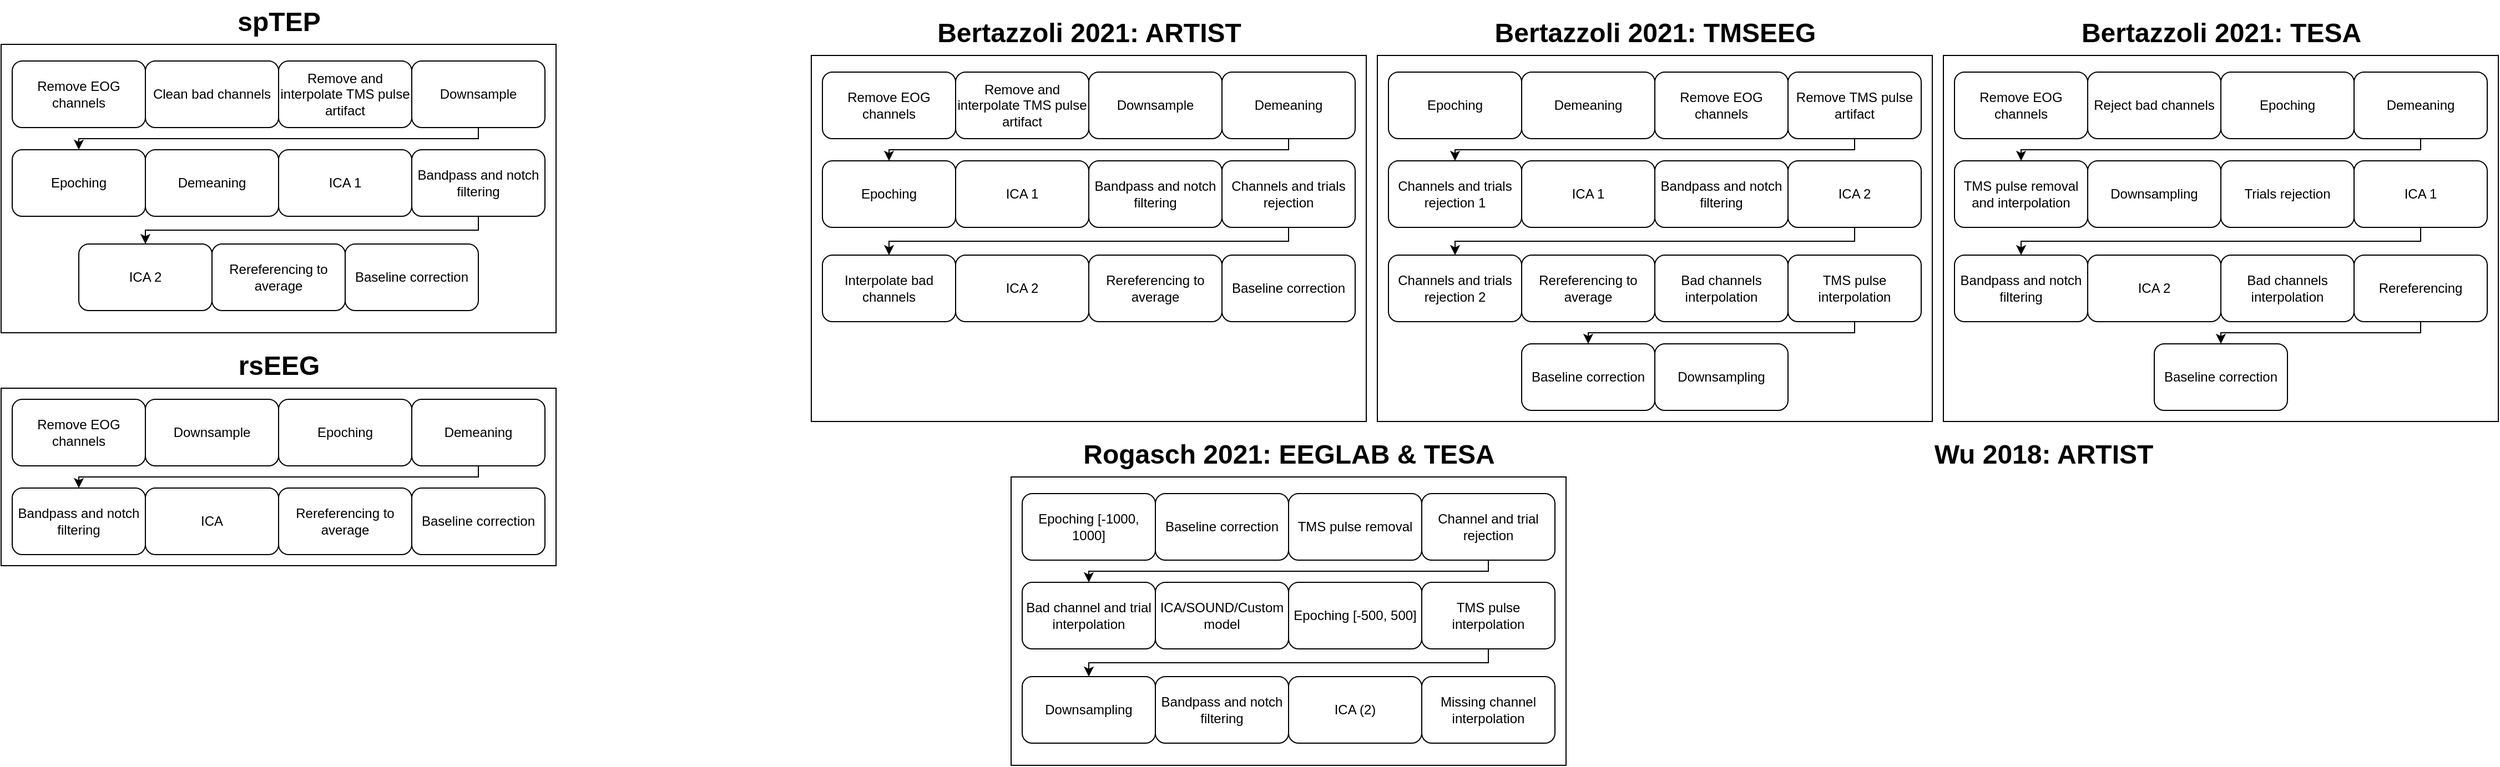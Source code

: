 <mxfile>
    <diagram id="hmq1qn199aB19YA_l78g" name="Page-1">
        <mxGraphModel dx="1543" dy="1802" grid="1" gridSize="10" guides="1" tooltips="1" connect="1" arrows="1" fold="1" page="1" pageScale="1" pageWidth="850" pageHeight="1100" math="0" shadow="0">
            <root>
                <mxCell id="0"/>
                <mxCell id="1" parent="0"/>
                <mxCell id="2" value="" style="rounded=0;whiteSpace=wrap;html=1;" parent="1" vertex="1">
                    <mxGeometry x="240" y="80" width="500" height="260" as="geometry"/>
                </mxCell>
                <mxCell id="3" value="Remove EOG channels" style="rounded=1;whiteSpace=wrap;html=1;" parent="1" vertex="1">
                    <mxGeometry x="250" y="95" width="120" height="60" as="geometry"/>
                </mxCell>
                <mxCell id="4" value="Clean bad channels" style="rounded=1;whiteSpace=wrap;html=1;" parent="1" vertex="1">
                    <mxGeometry x="370" y="95" width="120" height="60" as="geometry"/>
                </mxCell>
                <mxCell id="5" value="Remove and interpolate TMS pulse artifact" style="rounded=1;whiteSpace=wrap;html=1;" parent="1" vertex="1">
                    <mxGeometry x="490" y="95" width="120" height="60" as="geometry"/>
                </mxCell>
                <mxCell id="15" style="edgeStyle=orthogonalEdgeStyle;html=1;exitX=0.5;exitY=1;exitDx=0;exitDy=0;entryX=0.5;entryY=0;entryDx=0;entryDy=0;rounded=0;" parent="1" source="6" target="7" edge="1">
                    <mxGeometry relative="1" as="geometry"/>
                </mxCell>
                <mxCell id="6" value="Downsample" style="rounded=1;whiteSpace=wrap;html=1;" parent="1" vertex="1">
                    <mxGeometry x="610" y="95" width="120" height="60" as="geometry"/>
                </mxCell>
                <mxCell id="7" value="Epoching" style="rounded=1;whiteSpace=wrap;html=1;" parent="1" vertex="1">
                    <mxGeometry x="250" y="175" width="120" height="60" as="geometry"/>
                </mxCell>
                <mxCell id="8" value="Demeaning" style="rounded=1;whiteSpace=wrap;html=1;" parent="1" vertex="1">
                    <mxGeometry x="370" y="175" width="120" height="60" as="geometry"/>
                </mxCell>
                <mxCell id="9" value="ICA 1" style="rounded=1;whiteSpace=wrap;html=1;" parent="1" vertex="1">
                    <mxGeometry x="490" y="175" width="120" height="60" as="geometry"/>
                </mxCell>
                <mxCell id="16" style="edgeStyle=orthogonalEdgeStyle;rounded=0;html=1;exitX=0.5;exitY=1;exitDx=0;exitDy=0;entryX=0.5;entryY=0;entryDx=0;entryDy=0;" parent="1" source="10" target="11" edge="1">
                    <mxGeometry relative="1" as="geometry"/>
                </mxCell>
                <mxCell id="10" value="Bandpass and notch filtering" style="rounded=1;whiteSpace=wrap;html=1;" parent="1" vertex="1">
                    <mxGeometry x="610" y="175" width="120" height="60" as="geometry"/>
                </mxCell>
                <mxCell id="11" value="ICA 2" style="rounded=1;whiteSpace=wrap;html=1;" parent="1" vertex="1">
                    <mxGeometry x="310" y="260" width="120" height="60" as="geometry"/>
                </mxCell>
                <mxCell id="12" value="Rereferencing to average" style="rounded=1;whiteSpace=wrap;html=1;" parent="1" vertex="1">
                    <mxGeometry x="430" y="260" width="120" height="60" as="geometry"/>
                </mxCell>
                <mxCell id="13" value="Baseline correction" style="rounded=1;whiteSpace=wrap;html=1;" parent="1" vertex="1">
                    <mxGeometry x="550" y="260" width="120" height="60" as="geometry"/>
                </mxCell>
                <mxCell id="14" value="spTEP" style="text;strokeColor=none;fillColor=none;html=1;fontSize=24;fontStyle=1;verticalAlign=middle;align=center;" parent="1" vertex="1">
                    <mxGeometry x="440" y="40" width="100" height="40" as="geometry"/>
                </mxCell>
                <mxCell id="17" value="" style="rounded=0;whiteSpace=wrap;html=1;" parent="1" vertex="1">
                    <mxGeometry x="240" y="390" width="500" height="160" as="geometry"/>
                </mxCell>
                <mxCell id="18" value="Remove EOG channels" style="rounded=1;whiteSpace=wrap;html=1;" parent="1" vertex="1">
                    <mxGeometry x="250" y="400" width="120" height="60" as="geometry"/>
                </mxCell>
                <mxCell id="19" value="Downsample" style="rounded=1;whiteSpace=wrap;html=1;" parent="1" vertex="1">
                    <mxGeometry x="370" y="400" width="120" height="60" as="geometry"/>
                </mxCell>
                <mxCell id="20" value="Epoching" style="rounded=1;whiteSpace=wrap;html=1;" parent="1" vertex="1">
                    <mxGeometry x="490" y="400" width="120" height="60" as="geometry"/>
                </mxCell>
                <mxCell id="27" style="edgeStyle=orthogonalEdgeStyle;rounded=0;html=1;exitX=0.5;exitY=1;exitDx=0;exitDy=0;entryX=0.5;entryY=0;entryDx=0;entryDy=0;" parent="1" source="21" target="23" edge="1">
                    <mxGeometry relative="1" as="geometry"/>
                </mxCell>
                <mxCell id="21" value="Demeaning" style="rounded=1;whiteSpace=wrap;html=1;" parent="1" vertex="1">
                    <mxGeometry x="610" y="400" width="120" height="60" as="geometry"/>
                </mxCell>
                <mxCell id="22" value="ICA" style="rounded=1;whiteSpace=wrap;html=1;" parent="1" vertex="1">
                    <mxGeometry x="370" y="480" width="120" height="60" as="geometry"/>
                </mxCell>
                <mxCell id="23" value="Bandpass and notch filtering" style="rounded=1;whiteSpace=wrap;html=1;" parent="1" vertex="1">
                    <mxGeometry x="250" y="480" width="120" height="60" as="geometry"/>
                </mxCell>
                <mxCell id="24" value="Rereferencing to average" style="rounded=1;whiteSpace=wrap;html=1;" parent="1" vertex="1">
                    <mxGeometry x="490" y="480" width="120" height="60" as="geometry"/>
                </mxCell>
                <mxCell id="25" value="Baseline correction" style="rounded=1;whiteSpace=wrap;html=1;" parent="1" vertex="1">
                    <mxGeometry x="610" y="480" width="120" height="60" as="geometry"/>
                </mxCell>
                <mxCell id="30" value="rsEEG" style="text;strokeColor=none;fillColor=none;html=1;fontSize=24;fontStyle=1;verticalAlign=middle;align=center;" parent="1" vertex="1">
                    <mxGeometry x="440" y="350" width="100" height="40" as="geometry"/>
                </mxCell>
                <mxCell id="31" value="" style="rounded=0;whiteSpace=wrap;html=1;" parent="1" vertex="1">
                    <mxGeometry x="970" y="90" width="500" height="330" as="geometry"/>
                </mxCell>
                <mxCell id="32" value="Remove EOG channels" style="rounded=1;whiteSpace=wrap;html=1;" parent="1" vertex="1">
                    <mxGeometry x="980" y="105" width="120" height="60" as="geometry"/>
                </mxCell>
                <mxCell id="33" value="Interpolate bad channels" style="rounded=1;whiteSpace=wrap;html=1;" parent="1" vertex="1">
                    <mxGeometry x="980" y="270" width="120" height="60" as="geometry"/>
                </mxCell>
                <mxCell id="34" value="Remove and interpolate TMS pulse artifact" style="rounded=1;whiteSpace=wrap;html=1;" parent="1" vertex="1">
                    <mxGeometry x="1100" y="105" width="120" height="60" as="geometry"/>
                </mxCell>
                <mxCell id="36" value="Downsample" style="rounded=1;whiteSpace=wrap;html=1;" parent="1" vertex="1">
                    <mxGeometry x="1220" y="105" width="120" height="60" as="geometry"/>
                </mxCell>
                <mxCell id="37" value="Epoching" style="rounded=1;whiteSpace=wrap;html=1;" parent="1" vertex="1">
                    <mxGeometry x="980" y="185" width="120" height="60" as="geometry"/>
                </mxCell>
                <mxCell id="76" style="edgeStyle=orthogonalEdgeStyle;html=1;exitX=0.5;exitY=1;exitDx=0;exitDy=0;entryX=0.5;entryY=0;entryDx=0;entryDy=0;rounded=0;" parent="1" source="38" target="37" edge="1">
                    <mxGeometry relative="1" as="geometry"/>
                </mxCell>
                <mxCell id="38" value="Demeaning" style="rounded=1;whiteSpace=wrap;html=1;" parent="1" vertex="1">
                    <mxGeometry x="1340" y="105" width="120" height="60" as="geometry"/>
                </mxCell>
                <mxCell id="39" value="ICA 1" style="rounded=1;whiteSpace=wrap;html=1;" parent="1" vertex="1">
                    <mxGeometry x="1100" y="185" width="120" height="60" as="geometry"/>
                </mxCell>
                <mxCell id="41" value="Bandpass and notch filtering" style="rounded=1;whiteSpace=wrap;html=1;" parent="1" vertex="1">
                    <mxGeometry x="1220" y="185" width="120" height="60" as="geometry"/>
                </mxCell>
                <mxCell id="42" value="ICA 2" style="rounded=1;whiteSpace=wrap;html=1;" parent="1" vertex="1">
                    <mxGeometry x="1100" y="270" width="120" height="60" as="geometry"/>
                </mxCell>
                <mxCell id="43" value="Rereferencing to average" style="rounded=1;whiteSpace=wrap;html=1;" parent="1" vertex="1">
                    <mxGeometry x="1220" y="270" width="120" height="60" as="geometry"/>
                </mxCell>
                <mxCell id="44" value="Baseline correction" style="rounded=1;whiteSpace=wrap;html=1;" parent="1" vertex="1">
                    <mxGeometry x="1340" y="270" width="120" height="60" as="geometry"/>
                </mxCell>
                <mxCell id="45" value="Bertazzoli 2021: ARTIST" style="text;strokeColor=none;fillColor=none;html=1;fontSize=24;fontStyle=1;verticalAlign=middle;align=center;" parent="1" vertex="1">
                    <mxGeometry x="1170" y="50" width="100" height="40" as="geometry"/>
                </mxCell>
                <mxCell id="46" value="" style="rounded=0;whiteSpace=wrap;html=1;" parent="1" vertex="1">
                    <mxGeometry x="1480" y="90" width="500" height="330" as="geometry"/>
                </mxCell>
                <mxCell id="47" value="Epoching" style="rounded=1;whiteSpace=wrap;html=1;" parent="1" vertex="1">
                    <mxGeometry x="1490" y="105" width="120" height="60" as="geometry"/>
                </mxCell>
                <mxCell id="48" value="Demeaning" style="rounded=1;whiteSpace=wrap;html=1;" parent="1" vertex="1">
                    <mxGeometry x="1610" y="105" width="120" height="60" as="geometry"/>
                </mxCell>
                <mxCell id="49" value="Remove EOG channels" style="rounded=1;whiteSpace=wrap;html=1;" parent="1" vertex="1">
                    <mxGeometry x="1730" y="105" width="120" height="60" as="geometry"/>
                </mxCell>
                <mxCell id="50" style="edgeStyle=orthogonalEdgeStyle;html=1;exitX=0.5;exitY=1;exitDx=0;exitDy=0;entryX=0.5;entryY=0;entryDx=0;entryDy=0;rounded=0;" parent="1" source="51" target="52" edge="1">
                    <mxGeometry relative="1" as="geometry"/>
                </mxCell>
                <mxCell id="51" value="Remove TMS pulse artifact" style="rounded=1;whiteSpace=wrap;html=1;" parent="1" vertex="1">
                    <mxGeometry x="1850" y="105" width="120" height="60" as="geometry"/>
                </mxCell>
                <mxCell id="52" value="Channels and trials rejection 1" style="rounded=1;whiteSpace=wrap;html=1;" parent="1" vertex="1">
                    <mxGeometry x="1490" y="185" width="120" height="60" as="geometry"/>
                </mxCell>
                <mxCell id="53" value="ICA 1" style="rounded=1;whiteSpace=wrap;html=1;" parent="1" vertex="1">
                    <mxGeometry x="1610" y="185" width="120" height="60" as="geometry"/>
                </mxCell>
                <mxCell id="54" value="Bandpass and notch filtering" style="rounded=1;whiteSpace=wrap;html=1;" parent="1" vertex="1">
                    <mxGeometry x="1730" y="185" width="120" height="60" as="geometry"/>
                </mxCell>
                <mxCell id="55" style="edgeStyle=orthogonalEdgeStyle;rounded=0;html=1;exitX=0.5;exitY=1;exitDx=0;exitDy=0;entryX=0.5;entryY=0;entryDx=0;entryDy=0;" parent="1" source="56" target="58" edge="1">
                    <mxGeometry relative="1" as="geometry">
                        <mxPoint x="1550" y="270" as="targetPoint"/>
                    </mxGeometry>
                </mxCell>
                <mxCell id="56" value="ICA 2" style="rounded=1;whiteSpace=wrap;html=1;" parent="1" vertex="1">
                    <mxGeometry x="1850" y="185" width="120" height="60" as="geometry"/>
                </mxCell>
                <mxCell id="58" value="Channels and trials rejection 2" style="rounded=1;whiteSpace=wrap;html=1;" parent="1" vertex="1">
                    <mxGeometry x="1490" y="270" width="120" height="60" as="geometry"/>
                </mxCell>
                <mxCell id="59" value="Rereferencing to average" style="rounded=1;whiteSpace=wrap;html=1;" parent="1" vertex="1">
                    <mxGeometry x="1610" y="270" width="120" height="60" as="geometry"/>
                </mxCell>
                <mxCell id="60" value="Bertazzoli 2021: TMSEEG&lt;span style=&quot;color: rgba(0, 0, 0, 0); font-family: monospace; font-size: 0px; font-weight: 400; text-align: start;&quot;&gt;%3CmxGraphModel%3E%3Croot%3E%3CmxCell%20id%3D%220%22%2F%3E%3CmxCell%20id%3D%221%22%20parent%3D%220%22%2F%3E%3CmxCell%20id%3D%222%22%20value%3D%22%22%20style%3D%22rounded%3D0%3BwhiteSpace%3Dwrap%3Bhtml%3D1%3B%22%20vertex%3D%221%22%20parent%3D%221%22%3E%3CmxGeometry%20x%3D%22240%22%20y%3D%22690%22%20width%3D%22500%22%20height%3D%22260%22%20as%3D%22geometry%22%2F%3E%3C%2FmxCell%3E%3CmxCell%20id%3D%223%22%20value%3D%22Remove%20EOG%20channels%22%20style%3D%22rounded%3D1%3BwhiteSpace%3Dwrap%3Bhtml%3D1%3B%22%20vertex%3D%221%22%20parent%3D%221%22%3E%3CmxGeometry%20x%3D%22250%22%20y%3D%22705%22%20width%3D%22120%22%20height%3D%2260%22%20as%3D%22geometry%22%2F%3E%3C%2FmxCell%3E%3CmxCell%20id%3D%224%22%20value%3D%22Clean%20bad%20channels%22%20style%3D%22rounded%3D1%3BwhiteSpace%3Dwrap%3Bhtml%3D1%3B%22%20vertex%3D%221%22%20parent%3D%221%22%3E%3CmxGeometry%20x%3D%22370%22%20y%3D%22705%22%20width%3D%22120%22%20height%3D%2260%22%20as%3D%22geometry%22%2F%3E%3C%2FmxCell%3E%3CmxCell%20id%3D%225%22%20value%3D%22Remove%20and%20interpolate%20TMS%20pulse%20artifact%22%20style%3D%22rounded%3D1%3BwhiteSpace%3Dwrap%3Bhtml%3D1%3B%22%20vertex%3D%221%22%20parent%3D%221%22%3E%3CmxGeometry%20x%3D%22490%22%20y%3D%22705%22%20width%3D%22120%22%20height%3D%2260%22%20as%3D%22geometry%22%2F%3E%3C%2FmxCell%3E%3CmxCell%20id%3D%226%22%20style%3D%22edgeStyle%3DorthogonalEdgeStyle%3Bhtml%3D1%3BexitX%3D0.5%3BexitY%3D1%3BexitDx%3D0%3BexitDy%3D0%3BentryX%3D0.5%3BentryY%3D0%3BentryDx%3D0%3BentryDy%3D0%3Brounded%3D0%3B%22%20edge%3D%221%22%20source%3D%227%22%20target%3D%228%22%20parent%3D%221%22%3E%3CmxGeometry%20relative%3D%221%22%20as%3D%22geometry%22%2F%3E%3C%2FmxCell%3E%3CmxCell%20id%3D%227%22%20value%3D%22Downsample%22%20style%3D%22rounded%3D1%3BwhiteSpace%3Dwrap%3Bhtml%3D1%3B%22%20vertex%3D%221%22%20parent%3D%221%22%3E%3CmxGeometry%20x%3D%22610%22%20y%3D%22705%22%20width%3D%22120%22%20height%3D%2260%22%20as%3D%22geometry%22%2F%3E%3C%2FmxCell%3E%3CmxCell%20id%3D%228%22%20value%3D%22Epoching%22%20style%3D%22rounded%3D1%3BwhiteSpace%3Dwrap%3Bhtml%3D1%3B%22%20vertex%3D%221%22%20parent%3D%221%22%3E%3CmxGeometry%20x%3D%22250%22%20y%3D%22785%22%20width%3D%22120%22%20height%3D%2260%22%20as%3D%22geometry%22%2F%3E%3C%2FmxCell%3E%3CmxCell%20id%3D%229%22%20value%3D%22Demeaning%22%20style%3D%22rounded%3D1%3BwhiteSpace%3Dwrap%3Bhtml%3D1%3B%22%20vertex%3D%221%22%20parent%3D%221%22%3E%3CmxGeometry%20x%3D%22370%22%20y%3D%22785%22%20width%3D%22120%22%20height%3D%2260%22%20as%3D%22geometry%22%2F%3E%3C%2FmxCell%3E%3CmxCell%20id%3D%2210%22%20value%3D%22ICA%201%22%20style%3D%22rounded%3D1%3BwhiteSpace%3Dwrap%3Bhtml%3D1%3B%22%20vertex%3D%221%22%20parent%3D%221%22%3E%3CmxGeometry%20x%3D%22490%22%20y%3D%22785%22%20width%3D%22120%22%20height%3D%2260%22%20as%3D%22geometry%22%2F%3E%3C%2FmxCell%3E%3CmxCell%20id%3D%2211%22%20style%3D%22edgeStyle%3DorthogonalEdgeStyle%3Brounded%3D0%3Bhtml%3D1%3BexitX%3D0.5%3BexitY%3D1%3BexitDx%3D0%3BexitDy%3D0%3BentryX%3D0.5%3BentryY%3D0%3BentryDx%3D0%3BentryDy%3D0%3B%22%20edge%3D%221%22%20source%3D%2212%22%20target%3D%2213%22%20parent%3D%221%22%3E%3CmxGeometry%20relative%3D%221%22%20as%3D%22geometry%22%2F%3E%3C%2FmxCell%3E%3CmxCell%20id%3D%2212%22%20value%3D%22Bandpass%20and%20notch%20filtering%22%20style%3D%22rounded%3D1%3BwhiteSpace%3Dwrap%3Bhtml%3D1%3B%22%20vertex%3D%221%22%20parent%3D%221%22%3E%3CmxGeometry%20x%3D%22610%22%20y%3D%22785%22%20width%3D%22120%22%20height%3D%2260%22%20as%3D%22geometry%22%2F%3E%3C%2FmxCell%3E%3CmxCell%20id%3D%2213%22%20value%3D%22ICA%202%22%20style%3D%22rounded%3D1%3BwhiteSpace%3Dwrap%3Bhtml%3D1%3B%22%20vertex%3D%221%22%20parent%3D%221%22%3E%3CmxGeometry%20x%3D%22310%22%20y%3D%22870%22%20width%3D%22120%22%20height%3D%2260%22%20as%3D%22geometry%22%2F%3E%3C%2FmxCell%3E%3CmxCell%20id%3D%2214%22%20value%3D%22Rereferencing%20to%20average%22%20style%3D%22rounded%3D1%3BwhiteSpace%3Dwrap%3Bhtml%3D1%3B%22%20vertex%3D%221%22%20parent%3D%221%22%3E%3CmxGeometry%20x%3D%22430%22%20y%3D%22870%22%20width%3D%22120%22%20height%3D%2260%22%20as%3D%22geometry%22%2F%3E%3C%2FmxCell%3E%3CmxCell%20id%3D%2215%22%20value%3D%22Baseline%20correction%22%20style%3D%22rounded%3D1%3BwhiteSpace%3Dwrap%3Bhtml%3D1%3B%22%20vertex%3D%221%22%20parent%3D%221%22%3E%3CmxGeometry%20x%3D%22550%22%20y%3D%22870%22%20width%3D%22120%22%20height%3D%2260%22%20as%3D%22geometry%22%2F%3E%3C%2FmxCell%3E%3CmxCell%20id%3D%2216%22%20value%3D%22Bertazzoli%202021%3A%20ARTIST%22%20style%3D%22text%3BstrokeColor%3Dnone%3BfillColor%3Dnone%3Bhtml%3D1%3BfontSize%3D24%3BfontStyle%3D1%3BverticalAlign%3Dmiddle%3Balign%3Dcenter%3B%22%20vertex%3D%221%22%20parent%3D%221%22%3E%3CmxGeometry%20x%3D%22440%22%20y%3D%22650%22%20width%3D%22100%22%20height%3D%2240%22%20as%3D%22geometry%22%2F%3E%3C%2FmxCell%3E%3C%2Froot%3E%3C%2FmxGraphModel%3E&lt;/span&gt;&lt;span style=&quot;color: rgba(0, 0, 0, 0); font-family: monospace; font-size: 0px; font-weight: 400; text-align: start;&quot;&gt;%3CmxGraphModel%3E%3Croot%3E%3CmxCell%20id%3D%220%22%2F%3E%3CmxCell%20id%3D%221%22%20parent%3D%220%22%2F%3E%3CmxCell%20id%3D%222%22%20value%3D%22%22%20style%3D%22rounded%3D0%3BwhiteSpace%3Dwrap%3Bhtml%3D1%3B%22%20vertex%3D%221%22%20parent%3D%221%22%3E%3CmxGeometry%20x%3D%22240%22%20y%3D%22690%22%20width%3D%22500%22%20height%3D%22260%22%20as%3D%22geometry%22%2F%3E%3C%2FmxCell%3E%3CmxCell%20id%3D%223%22%20value%3D%22Remove%20EOG%20channels%22%20style%3D%22rounded%3D1%3BwhiteSpace%3Dwrap%3Bhtml%3D1%3B%22%20vertex%3D%221%22%20parent%3D%221%22%3E%3CmxGeometry%20x%3D%22250%22%20y%3D%22705%22%20width%3D%22120%22%20height%3D%2260%22%20as%3D%22geometry%22%2F%3E%3C%2FmxCell%3E%3CmxCell%20id%3D%224%22%20value%3D%22Clean%20bad%20channels%22%20style%3D%22rounded%3D1%3BwhiteSpace%3Dwrap%3Bhtml%3D1%3B%22%20vertex%3D%221%22%20parent%3D%221%22%3E%3CmxGeometry%20x%3D%22370%22%20y%3D%22705%22%20width%3D%22120%22%20height%3D%2260%22%20as%3D%22geometry%22%2F%3E%3C%2FmxCell%3E%3CmxCell%20id%3D%225%22%20value%3D%22Remove%20and%20interpolate%20TMS%20pulse%20artifact%22%20style%3D%22rounded%3D1%3BwhiteSpace%3Dwrap%3Bhtml%3D1%3B%22%20vertex%3D%221%22%20parent%3D%221%22%3E%3CmxGeometry%20x%3D%22490%22%20y%3D%22705%22%20width%3D%22120%22%20height%3D%2260%22%20as%3D%22geometry%22%2F%3E%3C%2FmxCell%3E%3CmxCell%20id%3D%226%22%20style%3D%22edgeStyle%3DorthogonalEdgeStyle%3Bhtml%3D1%3BexitX%3D0.5%3BexitY%3D1%3BexitDx%3D0%3BexitDy%3D0%3BentryX%3D0.5%3BentryY%3D0%3BentryDx%3D0%3BentryDy%3D0%3Brounded%3D0%3B%22%20edge%3D%221%22%20source%3D%227%22%20target%3D%228%22%20parent%3D%221%22%3E%3CmxGeometry%20relative%3D%221%22%20as%3D%22geometry%22%2F%3E%3C%2FmxCell%3E%3CmxCell%20id%3D%227%22%20value%3D%22Downsample%22%20style%3D%22rounded%3D1%3BwhiteSpace%3Dwrap%3Bhtml%3D1%3B%22%20vertex%3D%221%22%20parent%3D%221%22%3E%3CmxGeometry%20x%3D%22610%22%20y%3D%22705%22%20width%3D%22120%22%20height%3D%2260%22%20as%3D%22geometry%22%2F%3E%3C%2FmxCell%3E%3CmxCell%20id%3D%228%22%20value%3D%22Epoching%22%20style%3D%22rounded%3D1%3BwhiteSpace%3Dwrap%3Bhtml%3D1%3B%22%20vertex%3D%221%22%20parent%3D%221%22%3E%3CmxGeometry%20x%3D%22250%22%20y%3D%22785%22%20width%3D%22120%22%20height%3D%2260%22%20as%3D%22geometry%22%2F%3E%3C%2FmxCell%3E%3CmxCell%20id%3D%229%22%20value%3D%22Demeaning%22%20style%3D%22rounded%3D1%3BwhiteSpace%3Dwrap%3Bhtml%3D1%3B%22%20vertex%3D%221%22%20parent%3D%221%22%3E%3CmxGeometry%20x%3D%22370%22%20y%3D%22785%22%20width%3D%22120%22%20height%3D%2260%22%20as%3D%22geometry%22%2F%3E%3C%2FmxCell%3E%3CmxCell%20id%3D%2210%22%20value%3D%22ICA%201%22%20style%3D%22rounded%3D1%3BwhiteSpace%3Dwrap%3Bhtml%3D1%3B%22%20vertex%3D%221%22%20parent%3D%221%22%3E%3CmxGeometry%20x%3D%22490%22%20y%3D%22785%22%20width%3D%22120%22%20height%3D%2260%22%20as%3D%22geometry%22%2F%3E%3C%2FmxCell%3E%3CmxCell%20id%3D%2211%22%20style%3D%22edgeStyle%3DorthogonalEdgeStyle%3Brounded%3D0%3Bhtml%3D1%3BexitX%3D0.5%3BexitY%3D1%3BexitDx%3D0%3BexitDy%3D0%3BentryX%3D0.5%3BentryY%3D0%3BentryDx%3D0%3BentryDy%3D0%3B%22%20edge%3D%221%22%20source%3D%2212%22%20target%3D%2213%22%20parent%3D%221%22%3E%3CmxGeometry%20relative%3D%221%22%20as%3D%22geometry%22%2F%3E%3C%2FmxCell%3E%3CmxCell%20id%3D%2212%22%20value%3D%22Bandpass%20and%20notch%20filtering%22%20style%3D%22rounded%3D1%3BwhiteSpace%3Dwrap%3Bhtml%3D1%3B%22%20vertex%3D%221%22%20parent%3D%221%22%3E%3CmxGeometry%20x%3D%22610%22%20y%3D%22785%22%20width%3D%22120%22%20height%3D%2260%22%20as%3D%22geometry%22%2F%3E%3C%2FmxCell%3E%3CmxCell%20id%3D%2213%22%20value%3D%22ICA%202%22%20style%3D%22rounded%3D1%3BwhiteSpace%3Dwrap%3Bhtml%3D1%3B%22%20vertex%3D%221%22%20parent%3D%221%22%3E%3CmxGeometry%20x%3D%22310%22%20y%3D%22870%22%20width%3D%22120%22%20height%3D%2260%22%20as%3D%22geometry%22%2F%3E%3C%2FmxCell%3E%3CmxCell%20id%3D%2214%22%20value%3D%22Rereferencing%20to%20average%22%20style%3D%22rounded%3D1%3BwhiteSpace%3Dwrap%3Bhtml%3D1%3B%22%20vertex%3D%221%22%20parent%3D%221%22%3E%3CmxGeometry%20x%3D%22430%22%20y%3D%22870%22%20width%3D%22120%22%20height%3D%2260%22%20as%3D%22geometry%22%2F%3E%3C%2FmxCell%3E%3CmxCell%20id%3D%2215%22%20value%3D%22Baseline%20correction%22%20style%3D%22rounded%3D1%3BwhiteSpace%3Dwrap%3Bhtml%3D1%3B%22%20vertex%3D%221%22%20parent%3D%221%22%3E%3CmxGeometry%20x%3D%22550%22%20y%3D%22870%22%20width%3D%22120%22%20height%3D%2260%22%20as%3D%22geometry%22%2F%3E%3C%2FmxCell%3E%3CmxCell%20id%3D%2216%22%20value%3D%22Bertazzoli%202021%3A%20ARTIST%22%20style%3D%22text%3BstrokeColor%3Dnone%3BfillColor%3Dnone%3Bhtml%3D1%3BfontSize%3D24%3BfontStyle%3D1%3BverticalAlign%3Dmiddle%3Balign%3Dcenter%3B%22%20vertex%3D%221%22%20parent%3D%221%22%3E%3CmxGeometry%20x%3D%22440%22%20y%3D%22650%22%20width%3D%22100%22%20height%3D%2240%22%20as%3D%22geometry%22%2F%3E%3C%2FmxCell%3E%3C%2Froot%3E%3C%2FmxGraphModel%3E&lt;/span&gt;" style="text;strokeColor=none;fillColor=none;html=1;fontSize=24;fontStyle=1;verticalAlign=middle;align=center;" parent="1" vertex="1">
                    <mxGeometry x="1680" y="50" width="100" height="40" as="geometry"/>
                </mxCell>
                <mxCell id="61" value="" style="rounded=0;whiteSpace=wrap;html=1;" parent="1" vertex="1">
                    <mxGeometry x="1990" y="90" width="500" height="330" as="geometry"/>
                </mxCell>
                <mxCell id="62" value="Remove EOG channels" style="rounded=1;whiteSpace=wrap;html=1;" parent="1" vertex="1">
                    <mxGeometry x="2000" y="105" width="120" height="60" as="geometry"/>
                </mxCell>
                <mxCell id="63" value="Reject bad channels" style="rounded=1;whiteSpace=wrap;html=1;" parent="1" vertex="1">
                    <mxGeometry x="2120" y="105" width="120" height="60" as="geometry"/>
                </mxCell>
                <mxCell id="64" value="Epoching" style="rounded=1;whiteSpace=wrap;html=1;" parent="1" vertex="1">
                    <mxGeometry x="2240" y="105" width="120" height="60" as="geometry"/>
                </mxCell>
                <mxCell id="65" style="edgeStyle=orthogonalEdgeStyle;html=1;exitX=0.5;exitY=1;exitDx=0;exitDy=0;entryX=0.5;entryY=0;entryDx=0;entryDy=0;rounded=0;" parent="1" source="66" target="67" edge="1">
                    <mxGeometry relative="1" as="geometry"/>
                </mxCell>
                <mxCell id="66" value="Demeaning" style="rounded=1;whiteSpace=wrap;html=1;" parent="1" vertex="1">
                    <mxGeometry x="2360" y="105" width="120" height="60" as="geometry"/>
                </mxCell>
                <mxCell id="67" value="TMS pulse removal and interpolation" style="rounded=1;whiteSpace=wrap;html=1;" parent="1" vertex="1">
                    <mxGeometry x="2000" y="185" width="120" height="60" as="geometry"/>
                </mxCell>
                <mxCell id="68" value="Downsampling" style="rounded=1;whiteSpace=wrap;html=1;" parent="1" vertex="1">
                    <mxGeometry x="2120" y="185" width="120" height="60" as="geometry"/>
                </mxCell>
                <mxCell id="69" value="Trials rejection" style="rounded=1;whiteSpace=wrap;html=1;" parent="1" vertex="1">
                    <mxGeometry x="2240" y="185" width="120" height="60" as="geometry"/>
                </mxCell>
                <mxCell id="70" style="edgeStyle=orthogonalEdgeStyle;rounded=0;html=1;exitX=0.5;exitY=1;exitDx=0;exitDy=0;entryX=0.5;entryY=0;entryDx=0;entryDy=0;" parent="1" source="71" target="72" edge="1">
                    <mxGeometry relative="1" as="geometry"/>
                </mxCell>
                <mxCell id="71" value="ICA 1" style="rounded=1;whiteSpace=wrap;html=1;" parent="1" vertex="1">
                    <mxGeometry x="2360" y="185" width="120" height="60" as="geometry"/>
                </mxCell>
                <mxCell id="72" value="Bandpass and notch filtering" style="rounded=1;whiteSpace=wrap;html=1;" parent="1" vertex="1">
                    <mxGeometry x="2000" y="270" width="120" height="60" as="geometry"/>
                </mxCell>
                <mxCell id="73" value="ICA 2" style="rounded=1;whiteSpace=wrap;html=1;" parent="1" vertex="1">
                    <mxGeometry x="2120" y="270" width="120" height="60" as="geometry"/>
                </mxCell>
                <mxCell id="74" value="Bad channels interpolation" style="rounded=1;whiteSpace=wrap;html=1;" parent="1" vertex="1">
                    <mxGeometry x="2240" y="270" width="120" height="60" as="geometry"/>
                </mxCell>
                <mxCell id="75" value="Bertazzoli 2021: TESA" style="text;strokeColor=none;fillColor=none;html=1;fontSize=24;fontStyle=1;verticalAlign=middle;align=center;" parent="1" vertex="1">
                    <mxGeometry x="2190" y="50" width="100" height="40" as="geometry"/>
                </mxCell>
                <mxCell id="79" style="edgeStyle=orthogonalEdgeStyle;html=1;exitX=0.5;exitY=1;exitDx=0;exitDy=0;entryX=0.5;entryY=0;entryDx=0;entryDy=0;rounded=0;" parent="1" source="77" target="33" edge="1">
                    <mxGeometry relative="1" as="geometry"/>
                </mxCell>
                <mxCell id="77" value="Channels and trials rejection" style="rounded=1;whiteSpace=wrap;html=1;" parent="1" vertex="1">
                    <mxGeometry x="1340" y="185" width="120" height="60" as="geometry"/>
                </mxCell>
                <mxCell id="80" value="Bad channels interpolation" style="rounded=1;whiteSpace=wrap;html=1;" parent="1" vertex="1">
                    <mxGeometry x="1730" y="270" width="120" height="60" as="geometry"/>
                </mxCell>
                <mxCell id="87" style="edgeStyle=orthogonalEdgeStyle;rounded=0;html=1;exitX=0.5;exitY=1;exitDx=0;exitDy=0;entryX=0.5;entryY=0;entryDx=0;entryDy=0;" parent="1" source="82" target="83" edge="1">
                    <mxGeometry relative="1" as="geometry"/>
                </mxCell>
                <mxCell id="82" value="TMS pulse interpolation" style="rounded=1;whiteSpace=wrap;html=1;" parent="1" vertex="1">
                    <mxGeometry x="1850" y="270" width="120" height="60" as="geometry"/>
                </mxCell>
                <mxCell id="83" value="Baseline correction" style="rounded=1;whiteSpace=wrap;html=1;" parent="1" vertex="1">
                    <mxGeometry x="1610" y="350" width="120" height="60" as="geometry"/>
                </mxCell>
                <mxCell id="84" value="Downsampling" style="rounded=1;whiteSpace=wrap;html=1;" parent="1" vertex="1">
                    <mxGeometry x="1730" y="350" width="120" height="60" as="geometry"/>
                </mxCell>
                <mxCell id="90" style="edgeStyle=orthogonalEdgeStyle;rounded=0;html=1;exitX=0.5;exitY=1;exitDx=0;exitDy=0;entryX=0.5;entryY=0;entryDx=0;entryDy=0;" parent="1" source="88" target="89" edge="1">
                    <mxGeometry relative="1" as="geometry"/>
                </mxCell>
                <mxCell id="88" value="Rereferencing" style="rounded=1;whiteSpace=wrap;html=1;" parent="1" vertex="1">
                    <mxGeometry x="2360" y="270" width="120" height="60" as="geometry"/>
                </mxCell>
                <mxCell id="89" value="Baseline correction" style="rounded=1;whiteSpace=wrap;html=1;" parent="1" vertex="1">
                    <mxGeometry x="2180" y="350" width="120" height="60" as="geometry"/>
                </mxCell>
                <mxCell id="93" value="" style="rounded=0;whiteSpace=wrap;html=1;" parent="1" vertex="1">
                    <mxGeometry x="1150" y="470" width="500" height="260" as="geometry"/>
                </mxCell>
                <mxCell id="94" value="Epoching [-1000, 1000]" style="rounded=1;whiteSpace=wrap;html=1;" parent="1" vertex="1">
                    <mxGeometry x="1160" y="485" width="120" height="60" as="geometry"/>
                </mxCell>
                <mxCell id="95" value="Baseline correction" style="rounded=1;whiteSpace=wrap;html=1;" parent="1" vertex="1">
                    <mxGeometry x="1280" y="485" width="120" height="60" as="geometry"/>
                </mxCell>
                <mxCell id="96" value="TMS pulse removal" style="rounded=1;whiteSpace=wrap;html=1;" parent="1" vertex="1">
                    <mxGeometry x="1400" y="485" width="120" height="60" as="geometry"/>
                </mxCell>
                <mxCell id="97" style="edgeStyle=orthogonalEdgeStyle;html=1;exitX=0.5;exitY=1;exitDx=0;exitDy=0;entryX=0.5;entryY=0;entryDx=0;entryDy=0;rounded=0;" parent="1" source="98" target="99" edge="1">
                    <mxGeometry relative="1" as="geometry"/>
                </mxCell>
                <mxCell id="98" value="Channel and trial rejection" style="rounded=1;whiteSpace=wrap;html=1;" parent="1" vertex="1">
                    <mxGeometry x="1520" y="485" width="120" height="60" as="geometry"/>
                </mxCell>
                <mxCell id="99" value="Bad channel and trial interpolation" style="rounded=1;whiteSpace=wrap;html=1;" parent="1" vertex="1">
                    <mxGeometry x="1160" y="565" width="120" height="60" as="geometry"/>
                </mxCell>
                <mxCell id="100" value="ICA/SOUND/Custom model" style="rounded=1;whiteSpace=wrap;html=1;" parent="1" vertex="1">
                    <mxGeometry x="1280" y="565" width="120" height="60" as="geometry"/>
                </mxCell>
                <mxCell id="101" value="Epoching [-500, 500]" style="rounded=1;whiteSpace=wrap;html=1;" parent="1" vertex="1">
                    <mxGeometry x="1400" y="565" width="120" height="60" as="geometry"/>
                </mxCell>
                <mxCell id="102" style="edgeStyle=orthogonalEdgeStyle;rounded=0;html=1;exitX=0.5;exitY=1;exitDx=0;exitDy=0;entryX=0.5;entryY=0;entryDx=0;entryDy=0;" parent="1" source="103" target="104" edge="1">
                    <mxGeometry relative="1" as="geometry"/>
                </mxCell>
                <mxCell id="103" value="TMS pulse interpolation" style="rounded=1;whiteSpace=wrap;html=1;" parent="1" vertex="1">
                    <mxGeometry x="1520" y="565" width="120" height="60" as="geometry"/>
                </mxCell>
                <mxCell id="104" value="Downsampling" style="rounded=1;whiteSpace=wrap;html=1;" parent="1" vertex="1">
                    <mxGeometry x="1160" y="650" width="120" height="60" as="geometry"/>
                </mxCell>
                <mxCell id="105" value="Bandpass and notch filtering" style="rounded=1;whiteSpace=wrap;html=1;" parent="1" vertex="1">
                    <mxGeometry x="1280" y="650" width="120" height="60" as="geometry"/>
                </mxCell>
                <mxCell id="106" value="ICA (2)" style="rounded=1;whiteSpace=wrap;html=1;" parent="1" vertex="1">
                    <mxGeometry x="1400" y="650" width="120" height="60" as="geometry"/>
                </mxCell>
                <mxCell id="107" value="Rogasch 2021: EEGLAB &amp;amp; TESA" style="text;strokeColor=none;fillColor=none;html=1;fontSize=24;fontStyle=1;verticalAlign=middle;align=center;" parent="1" vertex="1">
                    <mxGeometry x="1350" y="430" width="100" height="40" as="geometry"/>
                </mxCell>
                <mxCell id="109" value="Missing channel interpolation" style="rounded=1;whiteSpace=wrap;html=1;" parent="1" vertex="1">
                    <mxGeometry x="1520" y="650" width="120" height="60" as="geometry"/>
                </mxCell>
                <mxCell id="112" value="" style="shape=image;verticalLabelPosition=bottom;labelBackgroundColor=default;verticalAlign=top;aspect=fixed;imageAspect=0;image=https://onlinelibrary.wiley.com/cms/asset/79c584e7-cf71-43f7-821e-3eada53d819b/hbm23938-fig-0002-m.jpg;" parent="1" vertex="1">
                    <mxGeometry x="1820" y="470" width="520" height="235" as="geometry"/>
                </mxCell>
                <mxCell id="113" value="Wu 2018: ARTIST" style="text;strokeColor=none;fillColor=none;html=1;fontSize=24;fontStyle=1;verticalAlign=middle;align=center;" parent="1" vertex="1">
                    <mxGeometry x="2030" y="430" width="100" height="40" as="geometry"/>
                </mxCell>
            </root>
        </mxGraphModel>
    </diagram>
</mxfile>